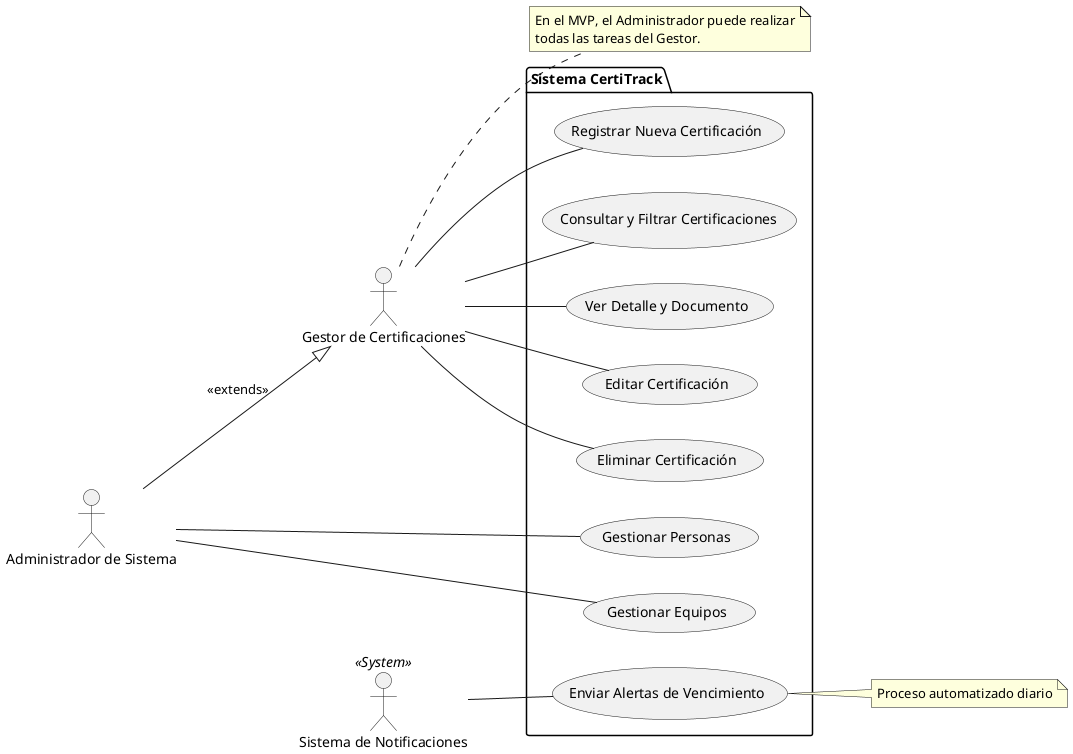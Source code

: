 @startuml names "Use Cases for CertiTrack System"
left to right direction

' Definición de Actores
actor "Administrador de Sistema" as Admin
actor "Gestor de Certificaciones" as Manager
actor "Sistema de Notificaciones" as SystemNotifications <<System>> 

' Límite del Sistema (Subsistema o Paquete)
package "Sistema CertiTrack" {
    usecase "Gestionar Personas" as UC_ManagePersons
    usecase "Gestionar Equipos" as UC_ManageEquipment
    usecase "Registrar Nueva Certificación" as UC_RegisterCert
    usecase "Consultar y Filtrar Certificaciones" as UC_QueryFilterCert
    usecase "Ver Detalle y Documento" as UC_ViewCertDetail
    usecase "Editar Certificación" as UC_EditCert
    usecase "Eliminar Certificación" as UC_DeleteCert
    usecase "Enviar Alertas de Vencimiento" as UC_SendAlerts
}

' Relaciones entre Actores y Casos de Uso
Admin -- UC_ManagePersons
Admin -- UC_ManageEquipment

Manager -- UC_RegisterCert
Manager -- UC_QueryFilterCert
Manager -- UC_ViewCertDetail
Manager -- UC_EditCert
Manager -- UC_DeleteCert

SystemNotifications -- UC_SendAlerts

' Relación de Especialización/Herencia (para los roles en el MVP)
Admin --|> Manager : <<extends>>

' Notas adicionales
note right of UC_SendAlerts : Proceso automatizado diario
note right of Manager : En el MVP, el Administrador puede realizar\ntodas las tareas del Gestor.

@enduml

